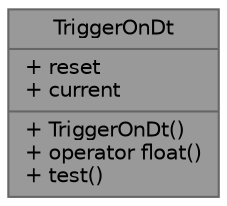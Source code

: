 digraph "TriggerOnDt"
{
 // LATEX_PDF_SIZE
  bgcolor="transparent";
  edge [fontname=Helvetica,fontsize=10,labelfontname=Helvetica,labelfontsize=10];
  node [fontname=Helvetica,fontsize=10,shape=box,height=0.2,width=0.4];
  Node1 [shape=record,label="{TriggerOnDt\n|+ reset\l+ current\l|+ TriggerOnDt()\l+ operator float()\l+ test()\l}",height=0.2,width=0.4,color="gray40", fillcolor="grey60", style="filled", fontcolor="black",tooltip=" "];
}
